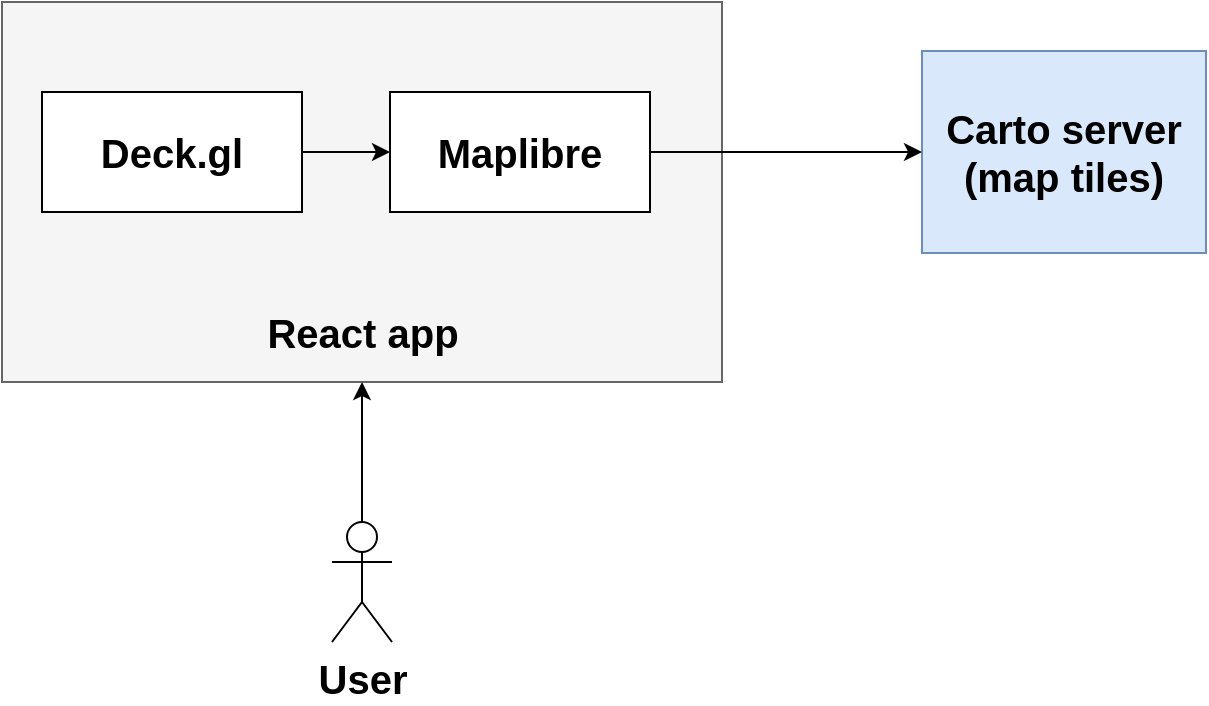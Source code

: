 <mxfile version="25.0.3">
  <diagram name="Page-1" id="ZwyjFwMiNqedkkxNlDGF">
    <mxGraphModel dx="1026" dy="632" grid="0" gridSize="10" guides="1" tooltips="1" connect="1" arrows="1" fold="1" page="1" pageScale="1" pageWidth="827" pageHeight="1169" math="0" shadow="0">
      <root>
        <mxCell id="0" />
        <mxCell id="1" parent="0" />
        <mxCell id="VFInvaEKKQ5OimrptS2e-4" value="" style="rounded=0;whiteSpace=wrap;html=1;fillColor=#f5f5f5;fontColor=#333333;strokeColor=#666666;fontSize=20;fontStyle=1" vertex="1" parent="1">
          <mxGeometry x="90" y="200" width="360" height="190" as="geometry" />
        </mxCell>
        <mxCell id="VFInvaEKKQ5OimrptS2e-7" style="edgeStyle=orthogonalEdgeStyle;rounded=0;orthogonalLoop=1;jettySize=auto;html=1;entryX=0;entryY=0.5;entryDx=0;entryDy=0;fontSize=20;fontStyle=1" edge="1" parent="1" source="VFInvaEKKQ5OimrptS2e-1" target="VFInvaEKKQ5OimrptS2e-2">
          <mxGeometry relative="1" as="geometry" />
        </mxCell>
        <mxCell id="VFInvaEKKQ5OimrptS2e-1" value="Deck.gl" style="rounded=0;whiteSpace=wrap;html=1;fontStyle=1;fontSize=20;" vertex="1" parent="1">
          <mxGeometry x="110" y="245" width="130" height="60" as="geometry" />
        </mxCell>
        <mxCell id="VFInvaEKKQ5OimrptS2e-2" value="Maplibre" style="rounded=0;whiteSpace=wrap;html=1;fontSize=20;fontStyle=1" vertex="1" parent="1">
          <mxGeometry x="284" y="245" width="130" height="60" as="geometry" />
        </mxCell>
        <mxCell id="VFInvaEKKQ5OimrptS2e-3" value="Carto server (map tiles)" style="rounded=0;whiteSpace=wrap;html=1;fillColor=#dae8fc;strokeColor=#6c8ebf;fontSize=20;fontStyle=1" vertex="1" parent="1">
          <mxGeometry x="550" y="224.5" width="142" height="101" as="geometry" />
        </mxCell>
        <mxCell id="VFInvaEKKQ5OimrptS2e-5" value="React app" style="text;html=1;align=center;verticalAlign=middle;resizable=0;points=[];autosize=1;strokeColor=none;fillColor=none;fontSize=20;fontStyle=1" vertex="1" parent="1">
          <mxGeometry x="215.5" y="347" width="109" height="36" as="geometry" />
        </mxCell>
        <mxCell id="VFInvaEKKQ5OimrptS2e-6" style="edgeStyle=orthogonalEdgeStyle;rounded=0;orthogonalLoop=1;jettySize=auto;html=1;exitX=1;exitY=0.5;exitDx=0;exitDy=0;fontSize=20;fontStyle=1" edge="1" parent="1" source="VFInvaEKKQ5OimrptS2e-2" target="VFInvaEKKQ5OimrptS2e-3">
          <mxGeometry relative="1" as="geometry" />
        </mxCell>
        <mxCell id="VFInvaEKKQ5OimrptS2e-9" style="edgeStyle=orthogonalEdgeStyle;rounded=0;orthogonalLoop=1;jettySize=auto;html=1;entryX=0.5;entryY=1;entryDx=0;entryDy=0;fontSize=20;fontStyle=1" edge="1" parent="1" source="VFInvaEKKQ5OimrptS2e-8" target="VFInvaEKKQ5OimrptS2e-4">
          <mxGeometry relative="1" as="geometry" />
        </mxCell>
        <mxCell id="VFInvaEKKQ5OimrptS2e-8" value="User" style="shape=umlActor;verticalLabelPosition=bottom;verticalAlign=top;html=1;outlineConnect=0;fontSize=20;fontStyle=1" vertex="1" parent="1">
          <mxGeometry x="255" y="460" width="30" height="60" as="geometry" />
        </mxCell>
      </root>
    </mxGraphModel>
  </diagram>
</mxfile>
